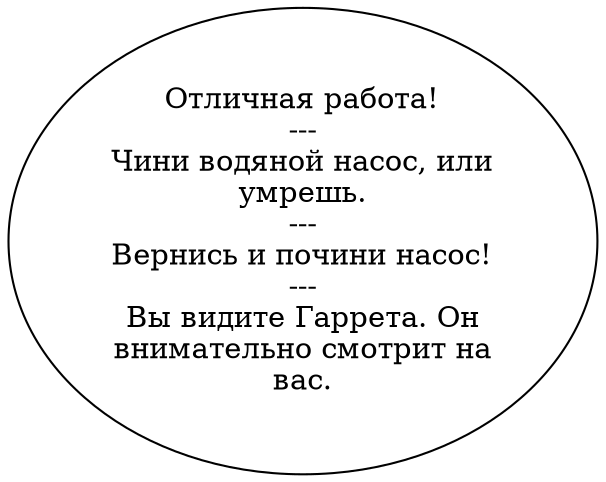 digraph guard2 {
  "start" [style=filled       fillcolor="#FFFFFF"       color="#000000"]
  "start" [label="Отличная работа!\n---\nЧини водяной насос, или\nумрешь.\n---\nВернись и почини насос!\n---\nВы видите Гаррета. Он\nвнимательно смотрит на\nвас."]
}